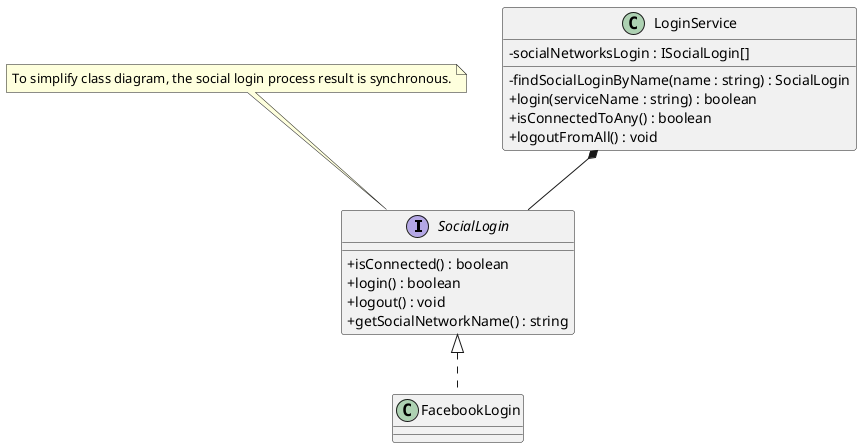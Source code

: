 @startuml Class Diagram
skinparam classAttributeIconSize 0

/'
Class Diagram for the login with socials medias / auth system for EggFlix
'/

interface SocialLogin{
    + isConnected() : boolean
    + login() : boolean
    + logout() : void
    + getSocialNetworkName() : string
}

note top: To simplify class diagram, the social login process result is synchronous.

class FacebookLogin implements SocialLogin{

}

class LoginService{
    - socialNetworksLogin : ISocialLogin[]
    - findSocialLoginByName(name : string) : SocialLogin
    + login(serviceName : string) : boolean
    + isConnectedToAny() : boolean
    + logoutFromAll() : void
}
'LoginService needs some SocialLogin to live
LoginService *-- SocialLogin
@enduml